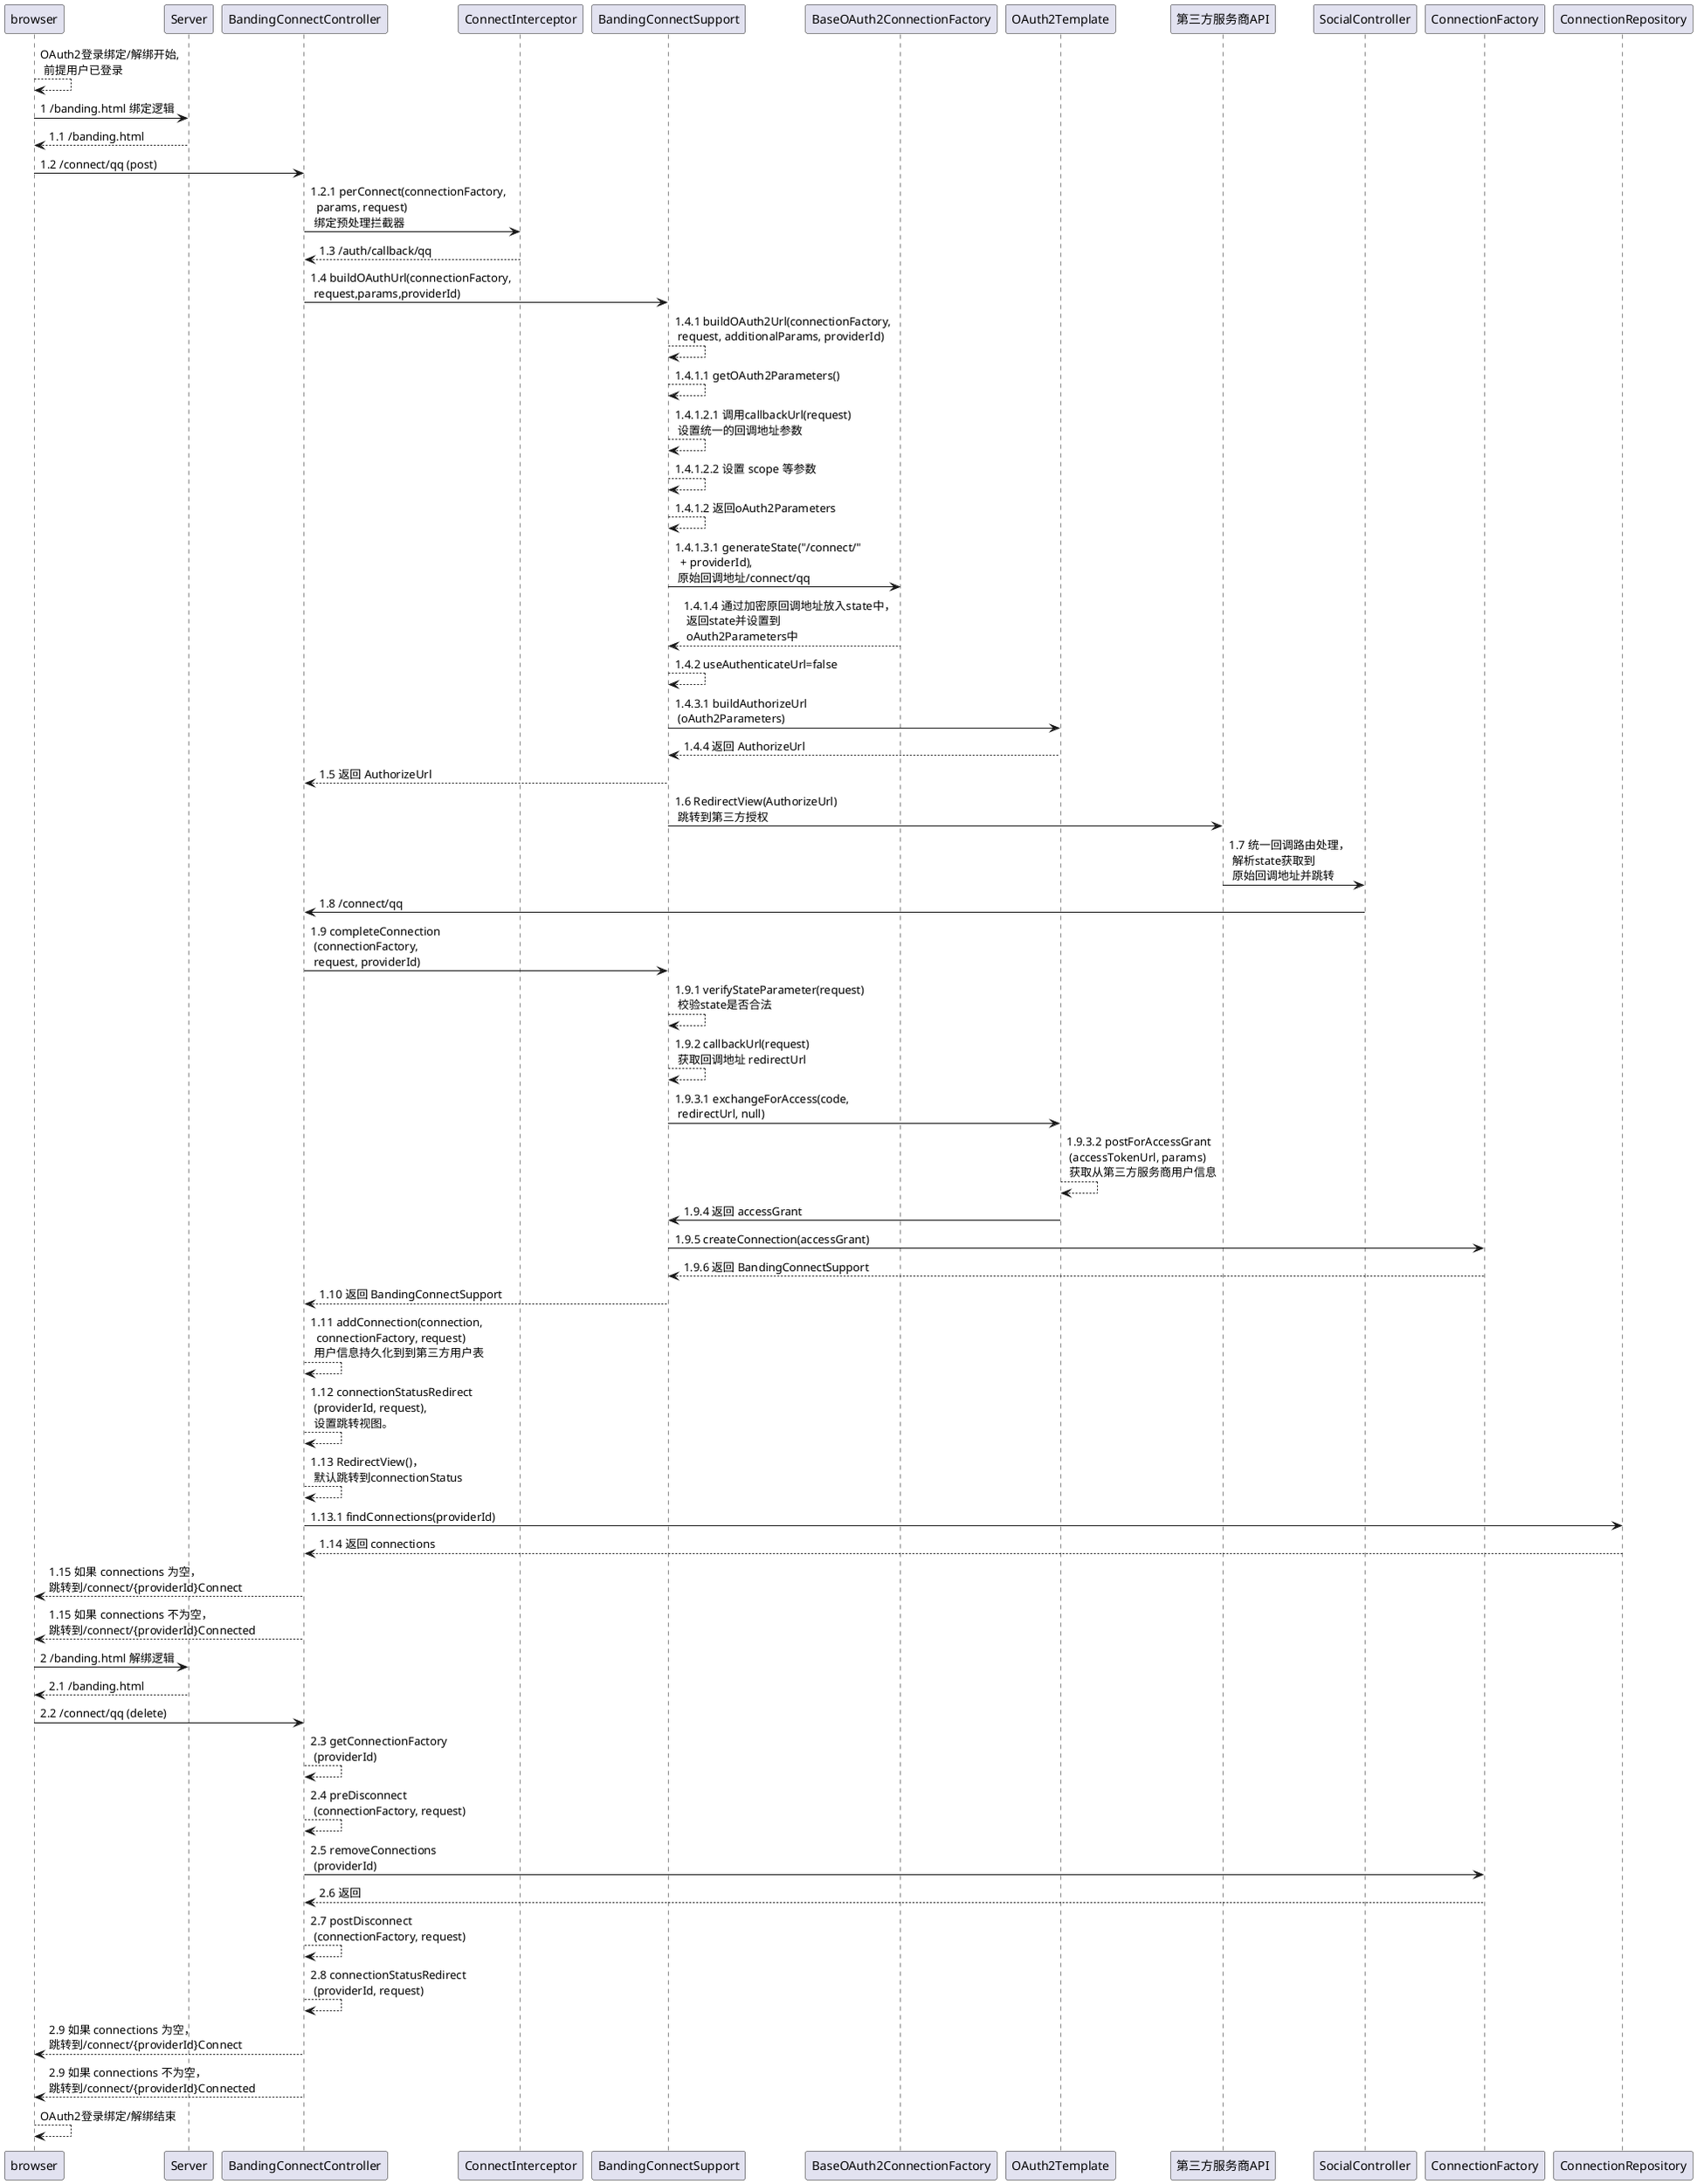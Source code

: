 @startuml

browser --> browser: OAuth2登录绑定/解绑开始,\n 前提用户已登录

browser -> Server: 1 /banding.html 绑定逻辑
Server --> browser: 1.1 /banding.html
browser -> BandingConnectController: 1.2 /connect/qq (post)
BandingConnectController -> ConnectInterceptor: 1.2.1 perConnect(connectionFactory,\n  params, request)\n 绑定预处理拦截器
ConnectInterceptor --> BandingConnectController: 1.3 /auth/callback/qq
BandingConnectController -> BandingConnectSupport: 1.4 buildOAuthUrl(connectionFactory,\n request,params,providerId)
BandingConnectSupport --> BandingConnectSupport: 1.4.1 buildOAuth2Url(connectionFactory,\n request, additionalParams, providerId)
BandingConnectSupport --> BandingConnectSupport: 1.4.1.1 getOAuth2Parameters()
BandingConnectSupport --> BandingConnectSupport: 1.4.1.2.1 调用callbackUrl(request)\n 设置统一的回调地址参数
BandingConnectSupport --> BandingConnectSupport: 1.4.1.2.2 设置 scope 等参数
BandingConnectSupport --> BandingConnectSupport: 1.4.1.2 返回oAuth2Parameters
BandingConnectSupport -> BaseOAuth2ConnectionFactory: 1.4.1.3.1 generateState("/connect/"\n  + providerId),\n 原始回调地址/connect/qq
BaseOAuth2ConnectionFactory --> BandingConnectSupport: 1.4.1.4 通过加密原回调地址放入state中，\n 返回state并设置到\n oAuth2Parameters中
BandingConnectSupport --> BandingConnectSupport: 1.4.2 useAuthenticateUrl=false
BandingConnectSupport -> OAuth2Template: 1.4.3.1 buildAuthorizeUrl\n (oAuth2Parameters)
OAuth2Template --> BandingConnectSupport: 1.4.4 返回 AuthorizeUrl
BandingConnectSupport --> BandingConnectController: 1.5 返回 AuthorizeUrl
BandingConnectSupport -> 第三方服务商API: 1.6 RedirectView(AuthorizeUrl)\n 跳转到第三方授权
第三方服务商API -> SocialController: 1.7 统一回调路由处理，\n 解析state获取到\n 原始回调地址并跳转
SocialController -> BandingConnectController: 1.8 /connect/qq
BandingConnectController -> BandingConnectSupport: 1.9 completeConnection\n (connectionFactory,\n request, providerId)
BandingConnectSupport --> BandingConnectSupport: 1.9.1 verifyStateParameter(request) \n 校验state是否合法
BandingConnectSupport --> BandingConnectSupport: 1.9.2 callbackUrl(request)\n 获取回调地址 redirectUrl
BandingConnectSupport -> OAuth2Template: 1.9.3.1 exchangeForAccess(code,\n redirectUrl, null)
OAuth2Template --> OAuth2Template: 1.9.3.2 postForAccessGrant\n (accessTokenUrl, params)\n 获取从第三方服务商用户信息
OAuth2Template -> BandingConnectSupport: 1.9.4 返回 accessGrant
BandingConnectSupport -> ConnectionFactory: 1.9.5 createConnection(accessGrant)
ConnectionFactory --> BandingConnectSupport: 1.9.6 返回 BandingConnectSupport
BandingConnectSupport --> BandingConnectController: 1.10 返回 BandingConnectSupport
BandingConnectController --> BandingConnectController: 1.11 addConnection(connection,\n  connectionFactory, request)\n 用户信息持久化到到第三方用户表
BandingConnectController --> BandingConnectController: 1.12 connectionStatusRedirect\n (providerId, request),\n 设置跳转视图。
BandingConnectController --> BandingConnectController: 1.13 RedirectView()，\n 默认跳转到connectionStatus
BandingConnectController -> ConnectionRepository: 1.13.1 findConnections(providerId)
ConnectionRepository --> BandingConnectController: 1.14 返回 connections
BandingConnectController --> browser: 1.15 如果 connections 为空，\n跳转到/connect/{providerId}Connect
BandingConnectController --> browser: 1.15 如果 connections 不为空，\n跳转到/connect/{providerId}Connected


browser -> Server: 2 /banding.html 解绑逻辑
Server --> browser: 2.1 /banding.html
browser -> BandingConnectController: 2.2 /connect/qq (delete)
BandingConnectController --> BandingConnectController: 2.3 getConnectionFactory\n (providerId)
BandingConnectController --> BandingConnectController: 2.4 preDisconnect\n (connectionFactory, request)
BandingConnectController -> ConnectionFactory: 2.5 removeConnections\n (providerId)
ConnectionFactory --> BandingConnectController: 2.6 返回
BandingConnectController --> BandingConnectController: 2.7 postDisconnect\n (connectionFactory, request)

BandingConnectController --> BandingConnectController: 2.8 connectionStatusRedirect\n (providerId, request)
BandingConnectController --> browser: 2.9 如果 connections 为空，\n跳转到/connect/{providerId}Connect
BandingConnectController --> browser: 2.9 如果 connections 不为空，\n跳转到/connect/{providerId}Connected


browser --> browser: OAuth2登录绑定/解绑结束

@enduml